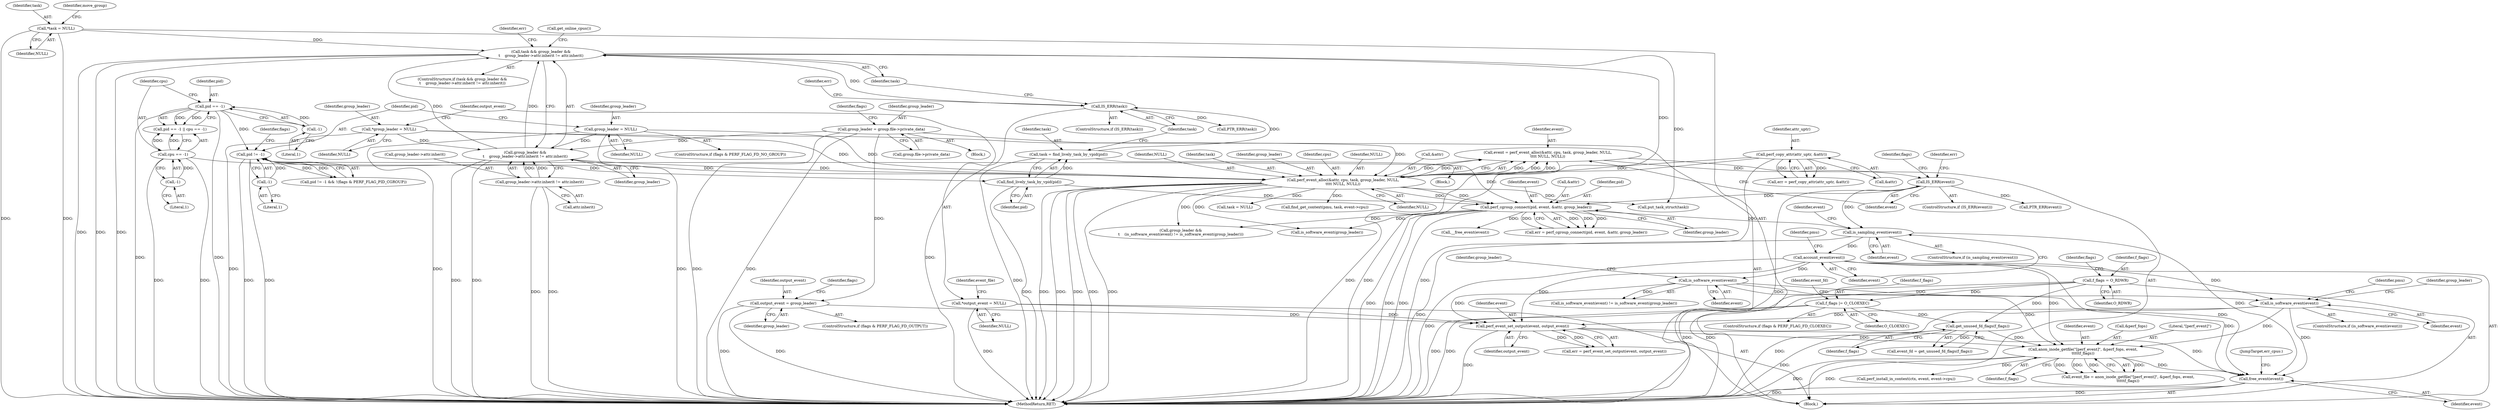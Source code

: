 digraph "0_linux_f63a8daa5812afef4f06c962351687e1ff9ccb2b@API" {
"1000651" [label="(Call,free_event(event))"];
"1000368" [label="(Call,is_sampling_event(event))"];
"1000355" [label="(Call,perf_cgroup_connect(pid, event, &attr, group_leader))"];
"1000285" [label="(Call,pid != -1)"];
"1000219" [label="(Call,pid == -1)"];
"1000221" [label="(Call,-1)"];
"1000287" [label="(Call,-1)"];
"1000296" [label="(Call,find_lively_task_by_vpid(pid))"];
"1000340" [label="(Call,IS_ERR(event))"];
"1000328" [label="(Call,event = perf_event_alloc(&attr, cpu, task, group_leader, NULL,\n\t\t\t\t NULL, NULL))"];
"1000330" [label="(Call,perf_event_alloc(&attr, cpu, task, group_leader, NULL,\n\t\t\t\t NULL, NULL))"];
"1000171" [label="(Call,perf_copy_attr(attr_uptr, &attr))"];
"1000223" [label="(Call,cpu == -1)"];
"1000225" [label="(Call,-1)"];
"1000308" [label="(Call,task && group_leader &&\n\t    group_leader->attr.inherit != attr.inherit)"];
"1000148" [label="(Call,*task = NULL)"];
"1000299" [label="(Call,IS_ERR(task))"];
"1000294" [label="(Call,task = find_lively_task_by_vpid(pid))"];
"1000310" [label="(Call,group_leader &&\n\t    group_leader->attr.inherit != attr.inherit)"];
"1000129" [label="(Call,*group_leader = NULL)"];
"1000262" [label="(Call,group_leader = group.file->private_data)"];
"1000280" [label="(Call,group_leader = NULL)"];
"1000312" [label="(Call,group_leader->attr.inherit != attr.inherit)"];
"1000396" [label="(Call,is_software_event(event))"];
"1000385" [label="(Call,account_event(event))"];
"1000402" [label="(Call,is_software_event(event))"];
"1000517" [label="(Call,anon_inode_getfile(\"[perf_event]\", &perf_fops, event,\n\t\t\t\t\tf_flags))"];
"1000509" [label="(Call,perf_event_set_output(event, output_event))"];
"1000133" [label="(Call,*output_event = NULL)"];
"1000273" [label="(Call,output_event = group_leader)"];
"1000239" [label="(Call,get_unused_fd_flags(f_flags))"];
"1000234" [label="(Call,f_flags |= O_CLOEXEC)"];
"1000159" [label="(Call,f_flags = O_RDWR)"];
"1000328" [label="(Call,event = perf_event_alloc(&attr, cpu, task, group_leader, NULL,\n\t\t\t\t NULL, NULL))"];
"1000426" [label="(Call,find_get_context(pmu, task, event->cpu))"];
"1000230" [label="(ControlStructure,if (flags & PERF_FLAG_FD_CLOEXEC))"];
"1000658" [label="(Call,put_task_struct(task))"];
"1000341" [label="(Identifier,event)"];
"1000331" [label="(Call,&attr)"];
"1000280" [label="(Call,group_leader = NULL)"];
"1000402" [label="(Call,is_software_event(event))"];
"1000273" [label="(Call,output_event = group_leader)"];
"1000329" [label="(Identifier,event)"];
"1000276" [label="(ControlStructure,if (flags & PERF_FLAG_FD_NO_GROUP))"];
"1000225" [label="(Call,-1)"];
"1000284" [label="(Call,pid != -1 && !(flags & PERF_FLAG_PID_CGROUP))"];
"1000294" [label="(Call,task = find_lively_task_by_vpid(pid))"];
"1000310" [label="(Call,group_leader &&\n\t    group_leader->attr.inherit != attr.inherit)"];
"1000521" [label="(Identifier,event)"];
"1000149" [label="(Identifier,task)"];
"1000357" [label="(Identifier,event)"];
"1000235" [label="(Identifier,f_flags)"];
"1000160" [label="(Identifier,f_flags)"];
"1000375" [label="(Identifier,event)"];
"1000133" [label="(Call,*output_event = NULL)"];
"1000269" [label="(ControlStructure,if (flags & PERF_FLAG_FD_OUTPUT))"];
"1000358" [label="(Call,&attr)"];
"1000307" [label="(ControlStructure,if (task && group_leader &&\n\t    group_leader->attr.inherit != attr.inherit))"];
"1000275" [label="(Identifier,group_leader)"];
"1000353" [label="(Call,err = perf_cgroup_connect(pid, event, &attr, group_leader))"];
"1000291" [label="(Identifier,flags)"];
"1000148" [label="(Call,*task = NULL)"];
"1000356" [label="(Identifier,pid)"];
"1000171" [label="(Call,perf_copy_attr(attr_uptr, &attr))"];
"1000172" [label="(Identifier,attr_uptr)"];
"1000239" [label="(Call,get_unused_fd_flags(f_flags))"];
"1000401" [label="(ControlStructure,if (is_software_event(event)))"];
"1000223" [label="(Call,cpu == -1)"];
"1000281" [label="(Identifier,group_leader)"];
"1000271" [label="(Identifier,flags)"];
"1000155" [label="(Identifier,move_group)"];
"1000318" [label="(Call,attr.inherit)"];
"1000386" [label="(Identifier,event)"];
"1000385" [label="(Call,account_event(event))"];
"1000338" [label="(Identifier,NULL)"];
"1000510" [label="(Identifier,event)"];
"1000300" [label="(Identifier,task)"];
"1000274" [label="(Identifier,output_event)"];
"1000287" [label="(Call,-1)"];
"1000226" [label="(Literal,1)"];
"1000309" [label="(Identifier,task)"];
"1000515" [label="(Call,event_file = anon_inode_getfile(\"[perf_event]\", &perf_fops, event,\n\t\t\t\t\tf_flags))"];
"1000164" [label="(Identifier,flags)"];
"1000238" [label="(Identifier,event_fd)"];
"1000296" [label="(Call,find_lively_task_by_vpid(pid))"];
"1000337" [label="(Identifier,NULL)"];
"1000298" [label="(ControlStructure,if (IS_ERR(task)))"];
"1000355" [label="(Call,perf_cgroup_connect(pid, event, &attr, group_leader))"];
"1000252" [label="(Block,)"];
"1000334" [label="(Identifier,task)"];
"1000237" [label="(Call,event_fd = get_unused_fd_flags(f_flags))"];
"1000519" [label="(Call,&perf_fops)"];
"1000129" [label="(Call,*group_leader = NULL)"];
"1000350" [label="(Identifier,flags)"];
"1000369" [label="(Identifier,event)"];
"1000134" [label="(Identifier,output_event)"];
"1000218" [label="(Call,pid == -1 || cpu == -1)"];
"1000236" [label="(Identifier,O_CLOEXEC)"];
"1000360" [label="(Identifier,group_leader)"];
"1000340" [label="(Call,IS_ERR(event))"];
"1000323" [label="(Identifier,err)"];
"1000668" [label="(MethodReturn,RET)"];
"1000234" [label="(Call,f_flags |= O_CLOEXEC)"];
"1000345" [label="(Call,PTR_ERR(event))"];
"1000653" [label="(JumpTarget,err_cpus:)"];
"1000288" [label="(Literal,1)"];
"1000403" [label="(Identifier,event)"];
"1000159" [label="(Call,f_flags = O_RDWR)"];
"1000344" [label="(Identifier,err)"];
"1000652" [label="(Identifier,event)"];
"1000511" [label="(Identifier,output_event)"];
"1000312" [label="(Call,group_leader->attr.inherit != attr.inherit)"];
"1000522" [label="(Identifier,f_flags)"];
"1000335" [label="(Identifier,group_leader)"];
"1000397" [label="(Identifier,event)"];
"1000240" [label="(Identifier,f_flags)"];
"1000295" [label="(Identifier,task)"];
"1000150" [label="(Identifier,NULL)"];
"1000278" [label="(Identifier,flags)"];
"1000327" [label="(Call,get_online_cpus())"];
"1000388" [label="(Identifier,pmu)"];
"1000393" [label="(Call,group_leader &&\n\t    (is_software_event(event) != is_software_event(group_leader)))"];
"1000304" [label="(Call,PTR_ERR(task))"];
"1000169" [label="(Call,err = perf_copy_attr(attr_uptr, &attr))"];
"1000333" [label="(Identifier,cpu)"];
"1000399" [label="(Identifier,group_leader)"];
"1000173" [label="(Call,&attr)"];
"1000446" [label="(Call,task = NULL)"];
"1000293" [label="(Block,)"];
"1000406" [label="(Identifier,pmu)"];
"1000263" [label="(Identifier,group_leader)"];
"1000224" [label="(Identifier,cpu)"];
"1000221" [label="(Call,-1)"];
"1000311" [label="(Identifier,group_leader)"];
"1000285" [label="(Call,pid != -1)"];
"1000127" [label="(Block,)"];
"1000220" [label="(Identifier,pid)"];
"1000262" [label="(Call,group_leader = group.file->private_data)"];
"1000414" [label="(Identifier,group_leader)"];
"1000161" [label="(Identifier,O_RDWR)"];
"1000330" [label="(Call,perf_event_alloc(&attr, cpu, task, group_leader, NULL,\n\t\t\t\t NULL, NULL))"];
"1000303" [label="(Identifier,err)"];
"1000517" [label="(Call,anon_inode_getfile(\"[perf_event]\", &perf_fops, event,\n\t\t\t\t\tf_flags))"];
"1000299" [label="(Call,IS_ERR(task))"];
"1000313" [label="(Call,group_leader->attr.inherit)"];
"1000282" [label="(Identifier,NULL)"];
"1000336" [label="(Identifier,NULL)"];
"1000135" [label="(Identifier,NULL)"];
"1000651" [label="(Call,free_event(event))"];
"1000131" [label="(Identifier,NULL)"];
"1000286" [label="(Identifier,pid)"];
"1000130" [label="(Identifier,group_leader)"];
"1000395" [label="(Call,is_software_event(event) != is_software_event(group_leader))"];
"1000518" [label="(Literal,\"[perf_event]\")"];
"1000142" [label="(Identifier,event_file)"];
"1000396" [label="(Call,is_software_event(event))"];
"1000367" [label="(ControlStructure,if (is_sampling_event(event)))"];
"1000596" [label="(Call,perf_install_in_context(ctx, event, event->cpu))"];
"1000509" [label="(Call,perf_event_set_output(event, output_event))"];
"1000264" [label="(Call,group.file->private_data)"];
"1000368" [label="(Call,is_sampling_event(event))"];
"1000219" [label="(Call,pid == -1)"];
"1000364" [label="(Call,__free_event(event))"];
"1000297" [label="(Identifier,pid)"];
"1000507" [label="(Call,err = perf_event_set_output(event, output_event))"];
"1000398" [label="(Call,is_software_event(group_leader))"];
"1000339" [label="(ControlStructure,if (IS_ERR(event)))"];
"1000308" [label="(Call,task && group_leader &&\n\t    group_leader->attr.inherit != attr.inherit)"];
"1000222" [label="(Literal,1)"];
"1000651" -> "1000127"  [label="AST: "];
"1000651" -> "1000652"  [label="CFG: "];
"1000652" -> "1000651"  [label="AST: "];
"1000653" -> "1000651"  [label="CFG: "];
"1000651" -> "1000668"  [label="DDG: "];
"1000651" -> "1000668"  [label="DDG: "];
"1000368" -> "1000651"  [label="DDG: "];
"1000396" -> "1000651"  [label="DDG: "];
"1000402" -> "1000651"  [label="DDG: "];
"1000517" -> "1000651"  [label="DDG: "];
"1000385" -> "1000651"  [label="DDG: "];
"1000509" -> "1000651"  [label="DDG: "];
"1000368" -> "1000367"  [label="AST: "];
"1000368" -> "1000369"  [label="CFG: "];
"1000369" -> "1000368"  [label="AST: "];
"1000375" -> "1000368"  [label="CFG: "];
"1000386" -> "1000368"  [label="CFG: "];
"1000368" -> "1000668"  [label="DDG: "];
"1000355" -> "1000368"  [label="DDG: "];
"1000340" -> "1000368"  [label="DDG: "];
"1000368" -> "1000385"  [label="DDG: "];
"1000355" -> "1000353"  [label="AST: "];
"1000355" -> "1000360"  [label="CFG: "];
"1000356" -> "1000355"  [label="AST: "];
"1000357" -> "1000355"  [label="AST: "];
"1000358" -> "1000355"  [label="AST: "];
"1000360" -> "1000355"  [label="AST: "];
"1000353" -> "1000355"  [label="CFG: "];
"1000355" -> "1000668"  [label="DDG: "];
"1000355" -> "1000668"  [label="DDG: "];
"1000355" -> "1000668"  [label="DDG: "];
"1000355" -> "1000353"  [label="DDG: "];
"1000355" -> "1000353"  [label="DDG: "];
"1000355" -> "1000353"  [label="DDG: "];
"1000355" -> "1000353"  [label="DDG: "];
"1000285" -> "1000355"  [label="DDG: "];
"1000296" -> "1000355"  [label="DDG: "];
"1000340" -> "1000355"  [label="DDG: "];
"1000330" -> "1000355"  [label="DDG: "];
"1000330" -> "1000355"  [label="DDG: "];
"1000355" -> "1000364"  [label="DDG: "];
"1000355" -> "1000393"  [label="DDG: "];
"1000355" -> "1000398"  [label="DDG: "];
"1000285" -> "1000284"  [label="AST: "];
"1000285" -> "1000287"  [label="CFG: "];
"1000286" -> "1000285"  [label="AST: "];
"1000287" -> "1000285"  [label="AST: "];
"1000291" -> "1000285"  [label="CFG: "];
"1000284" -> "1000285"  [label="CFG: "];
"1000285" -> "1000668"  [label="DDG: "];
"1000285" -> "1000668"  [label="DDG: "];
"1000285" -> "1000284"  [label="DDG: "];
"1000285" -> "1000284"  [label="DDG: "];
"1000219" -> "1000285"  [label="DDG: "];
"1000287" -> "1000285"  [label="DDG: "];
"1000285" -> "1000296"  [label="DDG: "];
"1000219" -> "1000218"  [label="AST: "];
"1000219" -> "1000221"  [label="CFG: "];
"1000220" -> "1000219"  [label="AST: "];
"1000221" -> "1000219"  [label="AST: "];
"1000224" -> "1000219"  [label="CFG: "];
"1000218" -> "1000219"  [label="CFG: "];
"1000219" -> "1000668"  [label="DDG: "];
"1000219" -> "1000668"  [label="DDG: "];
"1000219" -> "1000218"  [label="DDG: "];
"1000219" -> "1000218"  [label="DDG: "];
"1000221" -> "1000219"  [label="DDG: "];
"1000221" -> "1000222"  [label="CFG: "];
"1000222" -> "1000221"  [label="AST: "];
"1000287" -> "1000288"  [label="CFG: "];
"1000288" -> "1000287"  [label="AST: "];
"1000296" -> "1000294"  [label="AST: "];
"1000296" -> "1000297"  [label="CFG: "];
"1000297" -> "1000296"  [label="AST: "];
"1000294" -> "1000296"  [label="CFG: "];
"1000296" -> "1000668"  [label="DDG: "];
"1000296" -> "1000294"  [label="DDG: "];
"1000340" -> "1000339"  [label="AST: "];
"1000340" -> "1000341"  [label="CFG: "];
"1000341" -> "1000340"  [label="AST: "];
"1000344" -> "1000340"  [label="CFG: "];
"1000350" -> "1000340"  [label="CFG: "];
"1000340" -> "1000668"  [label="DDG: "];
"1000328" -> "1000340"  [label="DDG: "];
"1000340" -> "1000345"  [label="DDG: "];
"1000328" -> "1000127"  [label="AST: "];
"1000328" -> "1000330"  [label="CFG: "];
"1000329" -> "1000328"  [label="AST: "];
"1000330" -> "1000328"  [label="AST: "];
"1000341" -> "1000328"  [label="CFG: "];
"1000328" -> "1000668"  [label="DDG: "];
"1000330" -> "1000328"  [label="DDG: "];
"1000330" -> "1000328"  [label="DDG: "];
"1000330" -> "1000328"  [label="DDG: "];
"1000330" -> "1000328"  [label="DDG: "];
"1000330" -> "1000328"  [label="DDG: "];
"1000330" -> "1000338"  [label="CFG: "];
"1000331" -> "1000330"  [label="AST: "];
"1000333" -> "1000330"  [label="AST: "];
"1000334" -> "1000330"  [label="AST: "];
"1000335" -> "1000330"  [label="AST: "];
"1000336" -> "1000330"  [label="AST: "];
"1000337" -> "1000330"  [label="AST: "];
"1000338" -> "1000330"  [label="AST: "];
"1000330" -> "1000668"  [label="DDG: "];
"1000330" -> "1000668"  [label="DDG: "];
"1000330" -> "1000668"  [label="DDG: "];
"1000330" -> "1000668"  [label="DDG: "];
"1000330" -> "1000668"  [label="DDG: "];
"1000171" -> "1000330"  [label="DDG: "];
"1000223" -> "1000330"  [label="DDG: "];
"1000308" -> "1000330"  [label="DDG: "];
"1000129" -> "1000330"  [label="DDG: "];
"1000310" -> "1000330"  [label="DDG: "];
"1000262" -> "1000330"  [label="DDG: "];
"1000280" -> "1000330"  [label="DDG: "];
"1000330" -> "1000393"  [label="DDG: "];
"1000330" -> "1000398"  [label="DDG: "];
"1000330" -> "1000426"  [label="DDG: "];
"1000330" -> "1000446"  [label="DDG: "];
"1000330" -> "1000658"  [label="DDG: "];
"1000171" -> "1000169"  [label="AST: "];
"1000171" -> "1000173"  [label="CFG: "];
"1000172" -> "1000171"  [label="AST: "];
"1000173" -> "1000171"  [label="AST: "];
"1000169" -> "1000171"  [label="CFG: "];
"1000171" -> "1000668"  [label="DDG: "];
"1000171" -> "1000668"  [label="DDG: "];
"1000171" -> "1000169"  [label="DDG: "];
"1000171" -> "1000169"  [label="DDG: "];
"1000223" -> "1000218"  [label="AST: "];
"1000223" -> "1000225"  [label="CFG: "];
"1000224" -> "1000223"  [label="AST: "];
"1000225" -> "1000223"  [label="AST: "];
"1000218" -> "1000223"  [label="CFG: "];
"1000223" -> "1000668"  [label="DDG: "];
"1000223" -> "1000668"  [label="DDG: "];
"1000223" -> "1000218"  [label="DDG: "];
"1000223" -> "1000218"  [label="DDG: "];
"1000225" -> "1000223"  [label="DDG: "];
"1000225" -> "1000226"  [label="CFG: "];
"1000226" -> "1000225"  [label="AST: "];
"1000308" -> "1000307"  [label="AST: "];
"1000308" -> "1000309"  [label="CFG: "];
"1000308" -> "1000310"  [label="CFG: "];
"1000309" -> "1000308"  [label="AST: "];
"1000310" -> "1000308"  [label="AST: "];
"1000323" -> "1000308"  [label="CFG: "];
"1000327" -> "1000308"  [label="CFG: "];
"1000308" -> "1000668"  [label="DDG: "];
"1000308" -> "1000668"  [label="DDG: "];
"1000308" -> "1000668"  [label="DDG: "];
"1000148" -> "1000308"  [label="DDG: "];
"1000299" -> "1000308"  [label="DDG: "];
"1000310" -> "1000308"  [label="DDG: "];
"1000310" -> "1000308"  [label="DDG: "];
"1000308" -> "1000658"  [label="DDG: "];
"1000148" -> "1000127"  [label="AST: "];
"1000148" -> "1000150"  [label="CFG: "];
"1000149" -> "1000148"  [label="AST: "];
"1000150" -> "1000148"  [label="AST: "];
"1000155" -> "1000148"  [label="CFG: "];
"1000148" -> "1000668"  [label="DDG: "];
"1000148" -> "1000668"  [label="DDG: "];
"1000299" -> "1000298"  [label="AST: "];
"1000299" -> "1000300"  [label="CFG: "];
"1000300" -> "1000299"  [label="AST: "];
"1000303" -> "1000299"  [label="CFG: "];
"1000309" -> "1000299"  [label="CFG: "];
"1000299" -> "1000668"  [label="DDG: "];
"1000294" -> "1000299"  [label="DDG: "];
"1000299" -> "1000304"  [label="DDG: "];
"1000294" -> "1000293"  [label="AST: "];
"1000295" -> "1000294"  [label="AST: "];
"1000300" -> "1000294"  [label="CFG: "];
"1000294" -> "1000668"  [label="DDG: "];
"1000310" -> "1000311"  [label="CFG: "];
"1000310" -> "1000312"  [label="CFG: "];
"1000311" -> "1000310"  [label="AST: "];
"1000312" -> "1000310"  [label="AST: "];
"1000310" -> "1000668"  [label="DDG: "];
"1000310" -> "1000668"  [label="DDG: "];
"1000129" -> "1000310"  [label="DDG: "];
"1000262" -> "1000310"  [label="DDG: "];
"1000280" -> "1000310"  [label="DDG: "];
"1000312" -> "1000310"  [label="DDG: "];
"1000312" -> "1000310"  [label="DDG: "];
"1000129" -> "1000127"  [label="AST: "];
"1000129" -> "1000131"  [label="CFG: "];
"1000130" -> "1000129"  [label="AST: "];
"1000131" -> "1000129"  [label="AST: "];
"1000134" -> "1000129"  [label="CFG: "];
"1000129" -> "1000668"  [label="DDG: "];
"1000262" -> "1000252"  [label="AST: "];
"1000262" -> "1000264"  [label="CFG: "];
"1000263" -> "1000262"  [label="AST: "];
"1000264" -> "1000262"  [label="AST: "];
"1000271" -> "1000262"  [label="CFG: "];
"1000262" -> "1000668"  [label="DDG: "];
"1000262" -> "1000668"  [label="DDG: "];
"1000262" -> "1000273"  [label="DDG: "];
"1000280" -> "1000276"  [label="AST: "];
"1000280" -> "1000282"  [label="CFG: "];
"1000281" -> "1000280"  [label="AST: "];
"1000282" -> "1000280"  [label="AST: "];
"1000286" -> "1000280"  [label="CFG: "];
"1000280" -> "1000668"  [label="DDG: "];
"1000280" -> "1000668"  [label="DDG: "];
"1000312" -> "1000318"  [label="CFG: "];
"1000313" -> "1000312"  [label="AST: "];
"1000318" -> "1000312"  [label="AST: "];
"1000312" -> "1000668"  [label="DDG: "];
"1000312" -> "1000668"  [label="DDG: "];
"1000396" -> "1000395"  [label="AST: "];
"1000396" -> "1000397"  [label="CFG: "];
"1000397" -> "1000396"  [label="AST: "];
"1000399" -> "1000396"  [label="CFG: "];
"1000396" -> "1000395"  [label="DDG: "];
"1000385" -> "1000396"  [label="DDG: "];
"1000396" -> "1000402"  [label="DDG: "];
"1000396" -> "1000509"  [label="DDG: "];
"1000396" -> "1000517"  [label="DDG: "];
"1000385" -> "1000127"  [label="AST: "];
"1000385" -> "1000386"  [label="CFG: "];
"1000386" -> "1000385"  [label="AST: "];
"1000388" -> "1000385"  [label="CFG: "];
"1000385" -> "1000668"  [label="DDG: "];
"1000385" -> "1000402"  [label="DDG: "];
"1000385" -> "1000509"  [label="DDG: "];
"1000385" -> "1000517"  [label="DDG: "];
"1000402" -> "1000401"  [label="AST: "];
"1000402" -> "1000403"  [label="CFG: "];
"1000403" -> "1000402"  [label="AST: "];
"1000406" -> "1000402"  [label="CFG: "];
"1000414" -> "1000402"  [label="CFG: "];
"1000402" -> "1000668"  [label="DDG: "];
"1000402" -> "1000509"  [label="DDG: "];
"1000402" -> "1000517"  [label="DDG: "];
"1000517" -> "1000515"  [label="AST: "];
"1000517" -> "1000522"  [label="CFG: "];
"1000518" -> "1000517"  [label="AST: "];
"1000519" -> "1000517"  [label="AST: "];
"1000521" -> "1000517"  [label="AST: "];
"1000522" -> "1000517"  [label="AST: "];
"1000515" -> "1000517"  [label="CFG: "];
"1000517" -> "1000668"  [label="DDG: "];
"1000517" -> "1000668"  [label="DDG: "];
"1000517" -> "1000515"  [label="DDG: "];
"1000517" -> "1000515"  [label="DDG: "];
"1000517" -> "1000515"  [label="DDG: "];
"1000517" -> "1000515"  [label="DDG: "];
"1000509" -> "1000517"  [label="DDG: "];
"1000239" -> "1000517"  [label="DDG: "];
"1000517" -> "1000596"  [label="DDG: "];
"1000509" -> "1000507"  [label="AST: "];
"1000509" -> "1000511"  [label="CFG: "];
"1000510" -> "1000509"  [label="AST: "];
"1000511" -> "1000509"  [label="AST: "];
"1000507" -> "1000509"  [label="CFG: "];
"1000509" -> "1000668"  [label="DDG: "];
"1000509" -> "1000507"  [label="DDG: "];
"1000509" -> "1000507"  [label="DDG: "];
"1000133" -> "1000509"  [label="DDG: "];
"1000273" -> "1000509"  [label="DDG: "];
"1000133" -> "1000127"  [label="AST: "];
"1000133" -> "1000135"  [label="CFG: "];
"1000134" -> "1000133"  [label="AST: "];
"1000135" -> "1000133"  [label="AST: "];
"1000142" -> "1000133"  [label="CFG: "];
"1000133" -> "1000668"  [label="DDG: "];
"1000273" -> "1000269"  [label="AST: "];
"1000273" -> "1000275"  [label="CFG: "];
"1000274" -> "1000273"  [label="AST: "];
"1000275" -> "1000273"  [label="AST: "];
"1000278" -> "1000273"  [label="CFG: "];
"1000273" -> "1000668"  [label="DDG: "];
"1000273" -> "1000668"  [label="DDG: "];
"1000239" -> "1000237"  [label="AST: "];
"1000239" -> "1000240"  [label="CFG: "];
"1000240" -> "1000239"  [label="AST: "];
"1000237" -> "1000239"  [label="CFG: "];
"1000239" -> "1000668"  [label="DDG: "];
"1000239" -> "1000237"  [label="DDG: "];
"1000234" -> "1000239"  [label="DDG: "];
"1000159" -> "1000239"  [label="DDG: "];
"1000234" -> "1000230"  [label="AST: "];
"1000234" -> "1000236"  [label="CFG: "];
"1000235" -> "1000234"  [label="AST: "];
"1000236" -> "1000234"  [label="AST: "];
"1000238" -> "1000234"  [label="CFG: "];
"1000234" -> "1000668"  [label="DDG: "];
"1000234" -> "1000668"  [label="DDG: "];
"1000159" -> "1000234"  [label="DDG: "];
"1000159" -> "1000127"  [label="AST: "];
"1000159" -> "1000161"  [label="CFG: "];
"1000160" -> "1000159"  [label="AST: "];
"1000161" -> "1000159"  [label="AST: "];
"1000164" -> "1000159"  [label="CFG: "];
"1000159" -> "1000668"  [label="DDG: "];
"1000159" -> "1000668"  [label="DDG: "];
}

